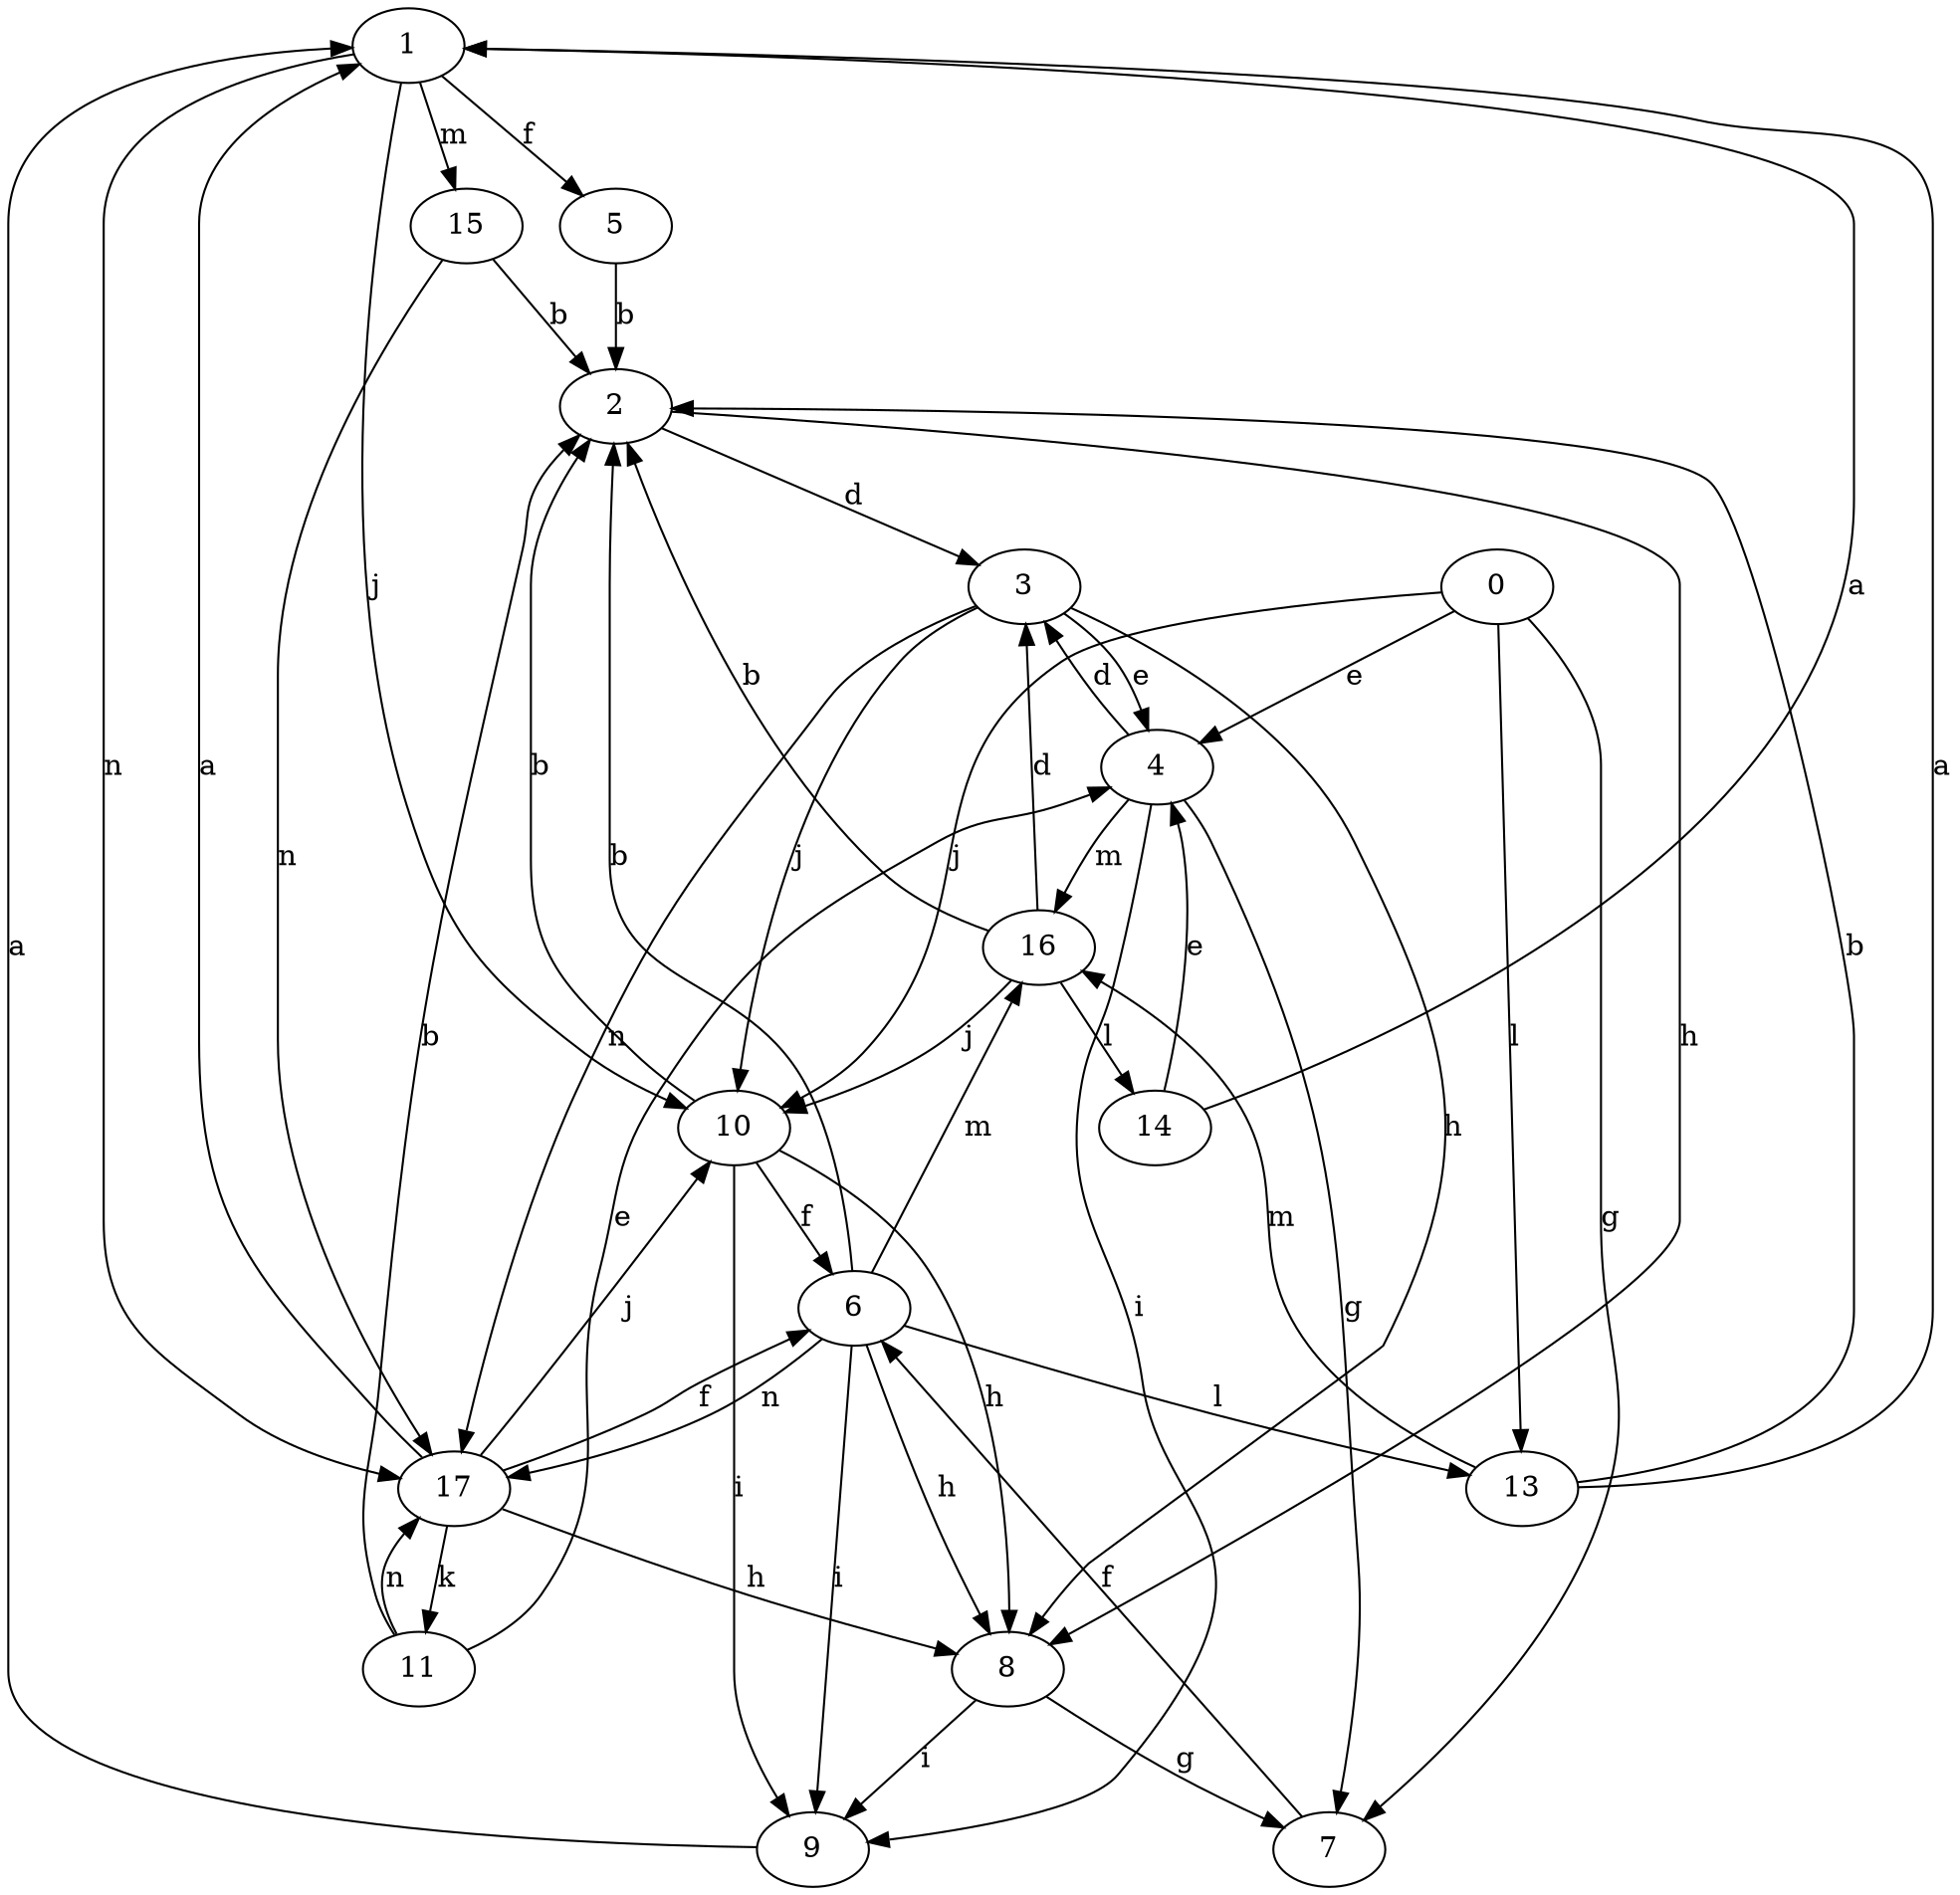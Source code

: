 strict digraph  {
1;
2;
3;
4;
5;
6;
7;
0;
8;
9;
10;
11;
13;
14;
15;
16;
17;
1 -> 5  [label=f];
1 -> 10  [label=j];
1 -> 15  [label=m];
1 -> 17  [label=n];
2 -> 3  [label=d];
2 -> 8  [label=h];
3 -> 4  [label=e];
3 -> 8  [label=h];
3 -> 10  [label=j];
3 -> 17  [label=n];
4 -> 3  [label=d];
4 -> 7  [label=g];
4 -> 9  [label=i];
4 -> 16  [label=m];
5 -> 2  [label=b];
6 -> 2  [label=b];
6 -> 8  [label=h];
6 -> 9  [label=i];
6 -> 13  [label=l];
6 -> 16  [label=m];
6 -> 17  [label=n];
7 -> 6  [label=f];
0 -> 4  [label=e];
0 -> 7  [label=g];
0 -> 10  [label=j];
0 -> 13  [label=l];
8 -> 7  [label=g];
8 -> 9  [label=i];
9 -> 1  [label=a];
10 -> 2  [label=b];
10 -> 6  [label=f];
10 -> 8  [label=h];
10 -> 9  [label=i];
11 -> 2  [label=b];
11 -> 4  [label=e];
11 -> 17  [label=n];
13 -> 1  [label=a];
13 -> 2  [label=b];
13 -> 16  [label=m];
14 -> 1  [label=a];
14 -> 4  [label=e];
15 -> 2  [label=b];
15 -> 17  [label=n];
16 -> 2  [label=b];
16 -> 3  [label=d];
16 -> 10  [label=j];
16 -> 14  [label=l];
17 -> 1  [label=a];
17 -> 6  [label=f];
17 -> 8  [label=h];
17 -> 10  [label=j];
17 -> 11  [label=k];
}
